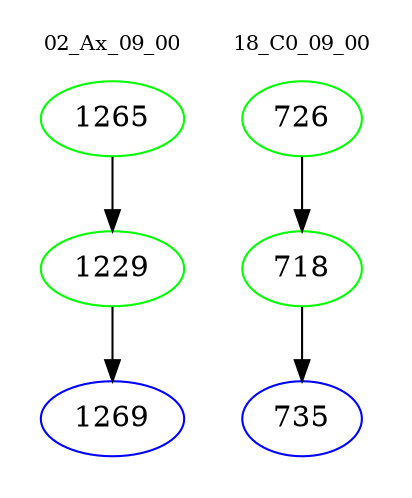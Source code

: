 digraph{
subgraph cluster_0 {
color = white
label = "02_Ax_09_00";
fontsize=10;
T0_1265 [label="1265", color="green"]
T0_1265 -> T0_1229 [color="black"]
T0_1229 [label="1229", color="green"]
T0_1229 -> T0_1269 [color="black"]
T0_1269 [label="1269", color="blue"]
}
subgraph cluster_1 {
color = white
label = "18_C0_09_00";
fontsize=10;
T1_726 [label="726", color="green"]
T1_726 -> T1_718 [color="black"]
T1_718 [label="718", color="green"]
T1_718 -> T1_735 [color="black"]
T1_735 [label="735", color="blue"]
}
}
